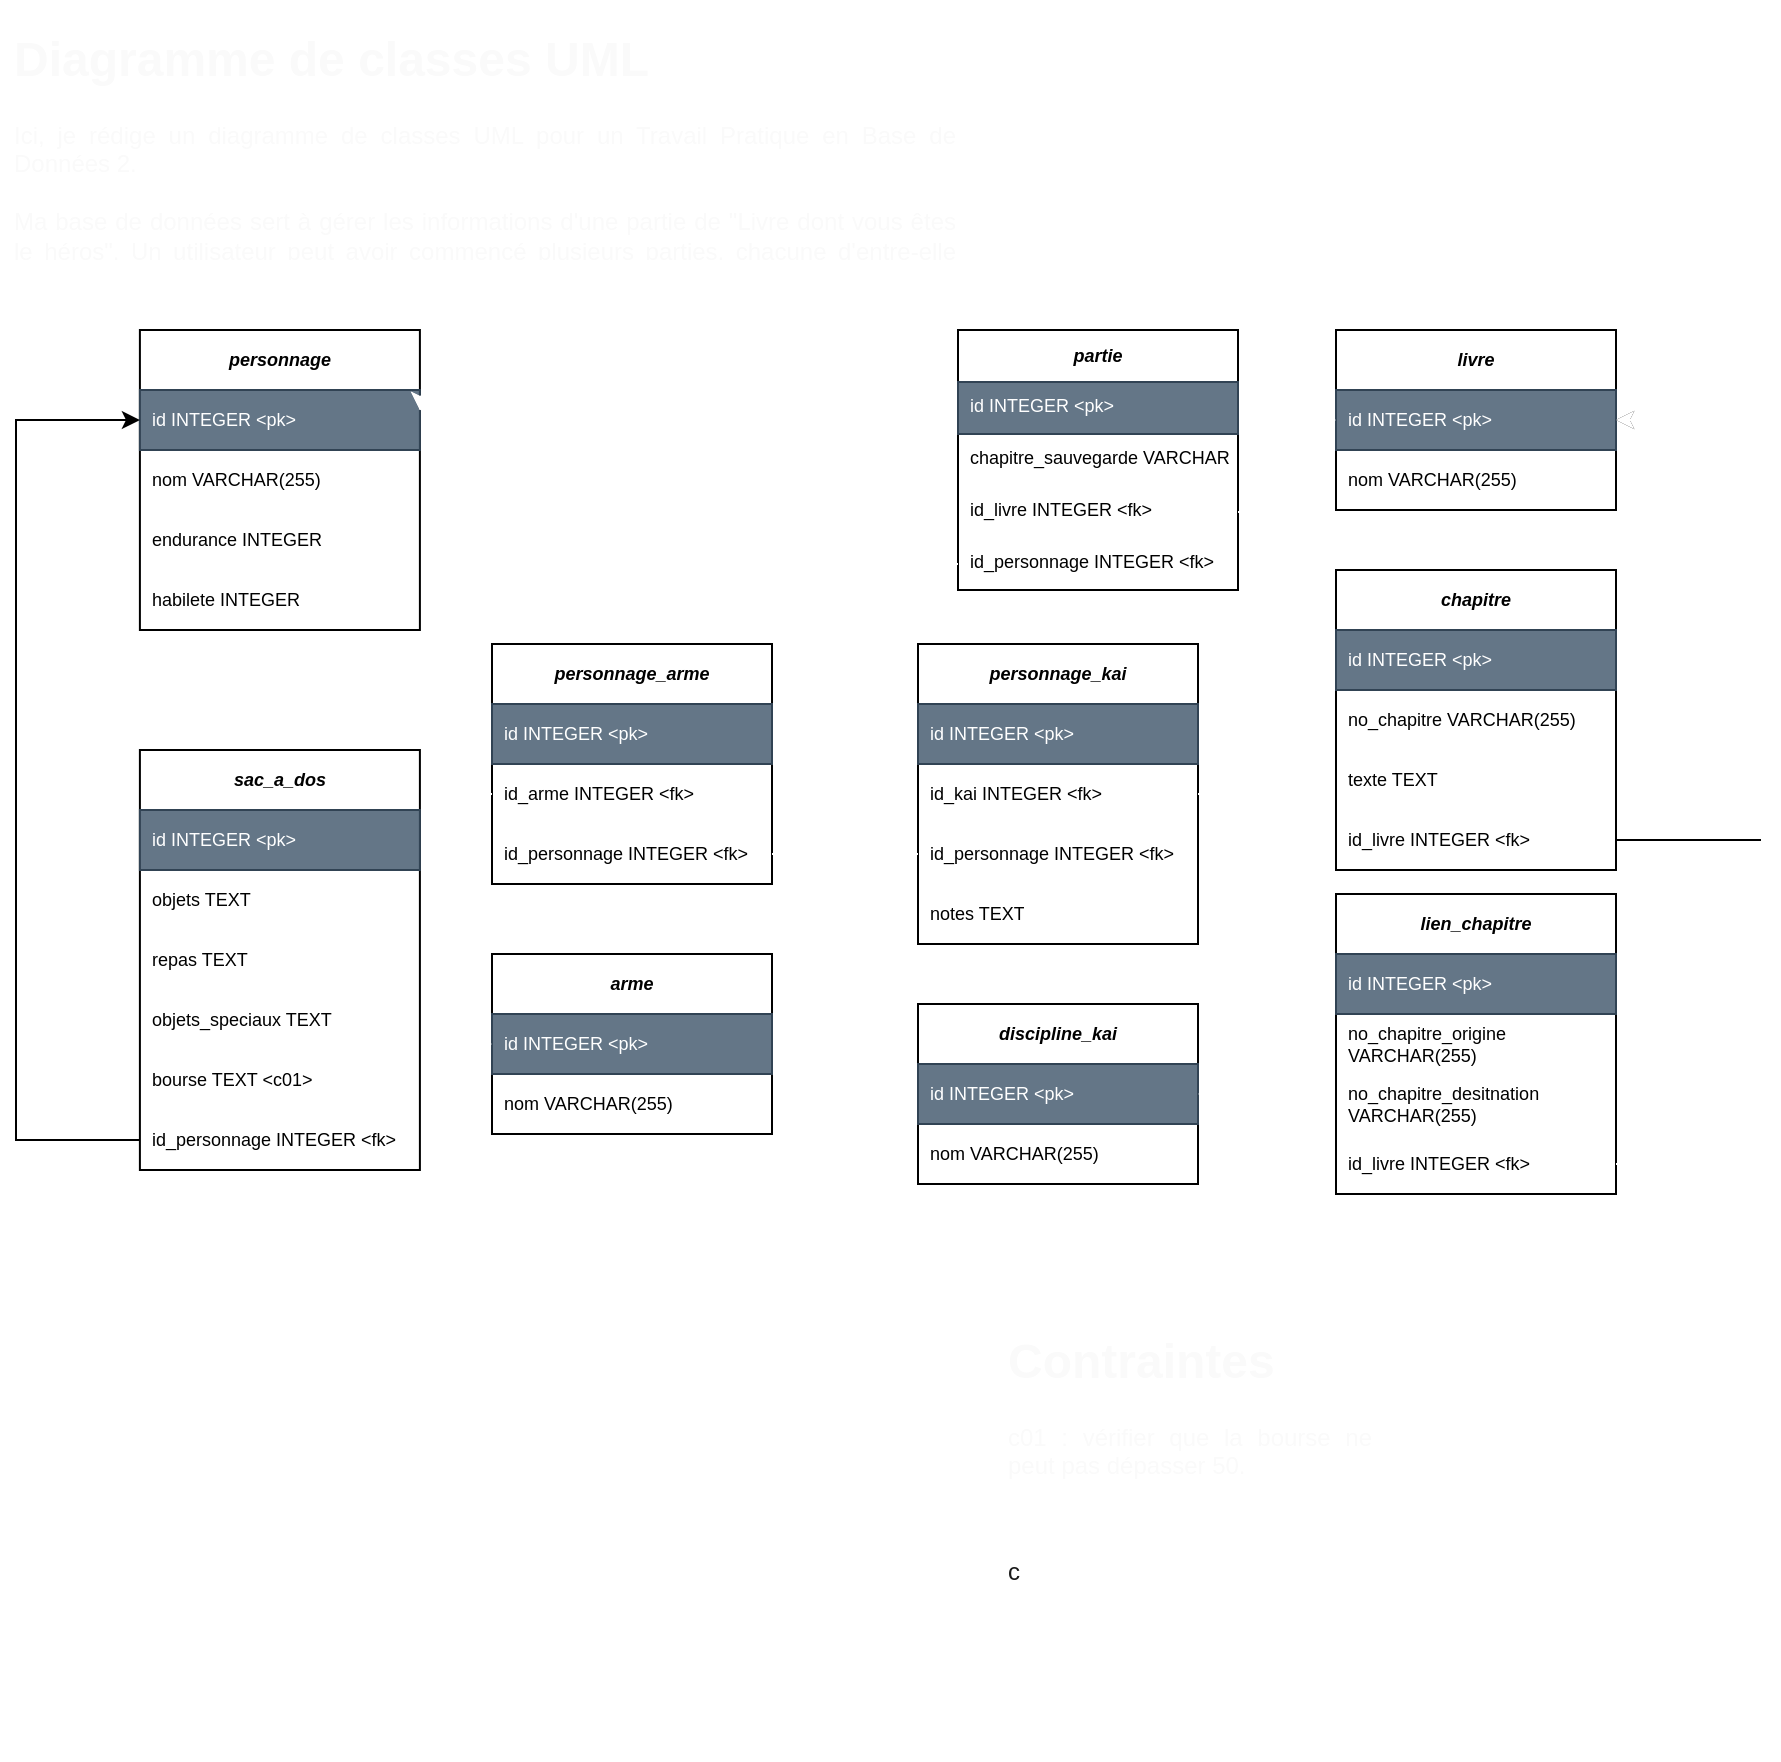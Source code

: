 <mxfile version="21.6.8" type="device">
  <diagram id="C5RBs43oDa-KdzZeNtuy" name="Page-1">
    <mxGraphModel dx="1036" dy="614" grid="0" gridSize="10" guides="1" tooltips="1" connect="1" arrows="1" fold="1" page="1" pageScale="1" pageWidth="827" pageHeight="1169" math="0" shadow="0">
      <root>
        <mxCell id="WIyWlLk6GJQsqaUBKTNV-0" />
        <mxCell id="WIyWlLk6GJQsqaUBKTNV-1" parent="WIyWlLk6GJQsqaUBKTNV-0" />
        <mxCell id="rBanrbeXsmEmwgRbvLHG-98" value="partie" style="swimlane;fontStyle=3;childLayout=stackLayout;horizontal=1;startSize=26;fillColor=none;horizontalStack=0;resizeParent=1;resizeParentMax=0;resizeLast=0;collapsible=1;marginBottom=0;whiteSpace=wrap;html=1;fontSize=9;" parent="WIyWlLk6GJQsqaUBKTNV-1" vertex="1">
          <mxGeometry x="489" y="167" width="140" height="130" as="geometry" />
        </mxCell>
        <mxCell id="rBanrbeXsmEmwgRbvLHG-99" value="id INTEGER &amp;lt;pk&amp;gt;" style="text;strokeColor=#314354;fillColor=#647687;align=left;verticalAlign=top;spacingLeft=4;spacingRight=4;overflow=hidden;rotatable=0;points=[[0,0.5],[1,0.5]];portConstraint=eastwest;whiteSpace=wrap;html=1;fontColor=#ffffff;fontSize=9;" parent="rBanrbeXsmEmwgRbvLHG-98" vertex="1">
          <mxGeometry y="26" width="140" height="26" as="geometry" />
        </mxCell>
        <mxCell id="rBanrbeXsmEmwgRbvLHG-218" value="chapitre_sauvegarde&amp;nbsp;VARCHAR(255)" style="text;align=left;verticalAlign=top;spacingLeft=4;spacingRight=4;overflow=hidden;rotatable=0;points=[[0,0.5],[1,0.5]];portConstraint=eastwest;whiteSpace=wrap;html=1;fontSize=9;" parent="rBanrbeXsmEmwgRbvLHG-98" vertex="1">
          <mxGeometry y="52" width="140" height="26" as="geometry" />
        </mxCell>
        <mxCell id="rBanrbeXsmEmwgRbvLHG-219" value="id_livre INTEGER &amp;lt;fk&amp;gt;" style="text;align=left;verticalAlign=top;spacingLeft=4;spacingRight=4;overflow=hidden;rotatable=0;points=[[0,0.5],[1,0.5]];portConstraint=eastwest;whiteSpace=wrap;html=1;fontSize=9;" parent="rBanrbeXsmEmwgRbvLHG-98" vertex="1">
          <mxGeometry y="78" width="140" height="26" as="geometry" />
        </mxCell>
        <mxCell id="rBanrbeXsmEmwgRbvLHG-220" value="id_personnage INTEGER &amp;lt;fk&amp;gt;" style="text;align=left;verticalAlign=top;spacingLeft=4;spacingRight=4;overflow=hidden;rotatable=0;points=[[0,0.5],[1,0.5]];portConstraint=eastwest;whiteSpace=wrap;html=1;fontSize=9;" parent="rBanrbeXsmEmwgRbvLHG-98" vertex="1">
          <mxGeometry y="104" width="140" height="26" as="geometry" />
        </mxCell>
        <mxCell id="rBanrbeXsmEmwgRbvLHG-102" value="livre" style="swimlane;fontStyle=3;childLayout=stackLayout;horizontal=1;startSize=30;horizontalStack=0;resizeParent=1;resizeParentMax=0;resizeLast=0;collapsible=1;marginBottom=0;whiteSpace=wrap;html=1;fontSize=9;" parent="WIyWlLk6GJQsqaUBKTNV-1" vertex="1">
          <mxGeometry x="678" y="167" width="140" height="90" as="geometry" />
        </mxCell>
        <mxCell id="rBanrbeXsmEmwgRbvLHG-103" value="id INTEGER &amp;lt;pk&amp;gt;" style="text;strokeColor=#314354;fillColor=#647687;align=left;verticalAlign=middle;spacingLeft=4;spacingRight=4;overflow=hidden;points=[[0,0.5],[1,0.5]];portConstraint=eastwest;rotatable=0;whiteSpace=wrap;html=1;fontColor=#ffffff;fontSize=9;" parent="rBanrbeXsmEmwgRbvLHG-102" vertex="1">
          <mxGeometry y="30" width="140" height="30" as="geometry" />
        </mxCell>
        <mxCell id="rBanrbeXsmEmwgRbvLHG-104" value="nom VARCHAR(255)" style="text;strokeColor=none;fillColor=none;align=left;verticalAlign=middle;spacingLeft=4;spacingRight=4;overflow=hidden;points=[[0,0.5],[1,0.5]];portConstraint=eastwest;rotatable=0;whiteSpace=wrap;html=1;fontSize=9;" parent="rBanrbeXsmEmwgRbvLHG-102" vertex="1">
          <mxGeometry y="60" width="140" height="30" as="geometry" />
        </mxCell>
        <mxCell id="rBanrbeXsmEmwgRbvLHG-106" value="chapitre" style="swimlane;fontStyle=3;childLayout=stackLayout;horizontal=1;startSize=30;horizontalStack=0;resizeParent=1;resizeParentMax=0;resizeLast=0;collapsible=1;marginBottom=0;whiteSpace=wrap;html=1;fontSize=9;" parent="WIyWlLk6GJQsqaUBKTNV-1" vertex="1">
          <mxGeometry x="678" y="287" width="140" height="150" as="geometry" />
        </mxCell>
        <mxCell id="rBanrbeXsmEmwgRbvLHG-107" value="id INTEGER &amp;lt;pk&amp;gt;" style="text;strokeColor=#314354;fillColor=#647687;align=left;verticalAlign=middle;spacingLeft=4;spacingRight=4;overflow=hidden;points=[[0,0.5],[1,0.5]];portConstraint=eastwest;rotatable=0;whiteSpace=wrap;html=1;fontColor=#ffffff;fontSize=9;" parent="rBanrbeXsmEmwgRbvLHG-106" vertex="1">
          <mxGeometry y="30" width="140" height="30" as="geometry" />
        </mxCell>
        <mxCell id="rBanrbeXsmEmwgRbvLHG-236" value="no_chapitre VARCHAR(255)" style="text;strokeColor=none;fillColor=none;align=left;verticalAlign=middle;spacingLeft=4;spacingRight=4;overflow=hidden;points=[[0,0.5],[1,0.5]];portConstraint=eastwest;rotatable=0;whiteSpace=wrap;html=1;fontSize=9;" parent="rBanrbeXsmEmwgRbvLHG-106" vertex="1">
          <mxGeometry y="60" width="140" height="30" as="geometry" />
        </mxCell>
        <mxCell id="rBanrbeXsmEmwgRbvLHG-109" value="texte TEXT" style="text;strokeColor=none;fillColor=none;align=left;verticalAlign=middle;spacingLeft=4;spacingRight=4;overflow=hidden;points=[[0,0.5],[1,0.5]];portConstraint=eastwest;rotatable=0;whiteSpace=wrap;html=1;fontSize=9;" parent="rBanrbeXsmEmwgRbvLHG-106" vertex="1">
          <mxGeometry y="90" width="140" height="30" as="geometry" />
        </mxCell>
        <mxCell id="rBanrbeXsmEmwgRbvLHG-108" value="id_livre INTEGER &amp;lt;fk&amp;gt;" style="text;strokeColor=none;fillColor=none;align=left;verticalAlign=middle;spacingLeft=4;spacingRight=4;overflow=hidden;points=[[0,0.5],[1,0.5]];portConstraint=eastwest;rotatable=0;whiteSpace=wrap;html=1;fontSize=9;" parent="rBanrbeXsmEmwgRbvLHG-106" vertex="1">
          <mxGeometry y="120" width="140" height="30" as="geometry" />
        </mxCell>
        <mxCell id="rBanrbeXsmEmwgRbvLHG-134" value="personnage" style="swimlane;fontStyle=3;childLayout=stackLayout;horizontal=1;startSize=30;horizontalStack=0;resizeParent=1;resizeParentMax=0;resizeLast=0;collapsible=1;marginBottom=0;whiteSpace=wrap;html=1;fontSize=9;" parent="WIyWlLk6GJQsqaUBKTNV-1" vertex="1">
          <mxGeometry x="79.95" y="167" width="140" height="150" as="geometry" />
        </mxCell>
        <mxCell id="rBanrbeXsmEmwgRbvLHG-135" value="id INTEGER &amp;lt;pk&amp;gt;" style="text;strokeColor=#314354;fillColor=#647687;align=left;verticalAlign=middle;spacingLeft=4;spacingRight=4;overflow=hidden;points=[[0,0.5],[1,0.5]];portConstraint=eastwest;rotatable=0;whiteSpace=wrap;html=1;fontColor=#ffffff;fontSize=9;" parent="rBanrbeXsmEmwgRbvLHG-134" vertex="1">
          <mxGeometry y="30" width="140" height="30" as="geometry" />
        </mxCell>
        <mxCell id="rBanrbeXsmEmwgRbvLHG-136" value="nom VARCHAR(255)" style="text;strokeColor=none;fillColor=none;align=left;verticalAlign=middle;spacingLeft=4;spacingRight=4;overflow=hidden;points=[[0,0.5],[1,0.5]];portConstraint=eastwest;rotatable=0;whiteSpace=wrap;html=1;fontSize=9;" parent="rBanrbeXsmEmwgRbvLHG-134" vertex="1">
          <mxGeometry y="60" width="140" height="30" as="geometry" />
        </mxCell>
        <mxCell id="pWIpgDDH-Ss4ynfI_dkX-6" value="endurance INTEGER" style="text;strokeColor=none;fillColor=none;align=left;verticalAlign=middle;spacingLeft=4;spacingRight=4;overflow=hidden;points=[[0,0.5],[1,0.5]];portConstraint=eastwest;rotatable=0;whiteSpace=wrap;html=1;fontSize=9;" parent="rBanrbeXsmEmwgRbvLHG-134" vertex="1">
          <mxGeometry y="90" width="140" height="30" as="geometry" />
        </mxCell>
        <mxCell id="pWIpgDDH-Ss4ynfI_dkX-7" value="habilete INTEGER" style="text;strokeColor=none;fillColor=none;align=left;verticalAlign=middle;spacingLeft=4;spacingRight=4;overflow=hidden;points=[[0,0.5],[1,0.5]];portConstraint=eastwest;rotatable=0;whiteSpace=wrap;html=1;fontSize=9;" parent="rBanrbeXsmEmwgRbvLHG-134" vertex="1">
          <mxGeometry y="120" width="140" height="30" as="geometry" />
        </mxCell>
        <mxCell id="rBanrbeXsmEmwgRbvLHG-167" value="sac_a_dos" style="swimlane;fontStyle=3;childLayout=stackLayout;horizontal=1;startSize=30;horizontalStack=0;resizeParent=1;resizeParentMax=0;resizeLast=0;collapsible=1;marginBottom=0;whiteSpace=wrap;html=1;fontSize=9;" parent="WIyWlLk6GJQsqaUBKTNV-1" vertex="1">
          <mxGeometry x="79.95" y="377" width="140" height="210" as="geometry" />
        </mxCell>
        <mxCell id="rBanrbeXsmEmwgRbvLHG-168" value="id INTEGER &amp;lt;pk&amp;gt;" style="text;strokeColor=#314354;fillColor=#647687;align=left;verticalAlign=middle;spacingLeft=4;spacingRight=4;overflow=hidden;points=[[0,0.5],[1,0.5]];portConstraint=eastwest;rotatable=0;whiteSpace=wrap;html=1;fontColor=#ffffff;fontSize=9;" parent="rBanrbeXsmEmwgRbvLHG-167" vertex="1">
          <mxGeometry y="30" width="140" height="30" as="geometry" />
        </mxCell>
        <mxCell id="pWIpgDDH-Ss4ynfI_dkX-8" value="objets TEXT&amp;nbsp;" style="text;strokeColor=none;fillColor=none;align=left;verticalAlign=middle;spacingLeft=4;spacingRight=4;overflow=hidden;points=[[0,0.5],[1,0.5]];portConstraint=eastwest;rotatable=0;whiteSpace=wrap;html=1;fontSize=9;" parent="rBanrbeXsmEmwgRbvLHG-167" vertex="1">
          <mxGeometry y="60" width="140" height="30" as="geometry" />
        </mxCell>
        <mxCell id="pWIpgDDH-Ss4ynfI_dkX-9" value="repas TEXT" style="text;strokeColor=none;fillColor=none;align=left;verticalAlign=middle;spacingLeft=4;spacingRight=4;overflow=hidden;points=[[0,0.5],[1,0.5]];portConstraint=eastwest;rotatable=0;whiteSpace=wrap;html=1;fontSize=9;" parent="rBanrbeXsmEmwgRbvLHG-167" vertex="1">
          <mxGeometry y="90" width="140" height="30" as="geometry" />
        </mxCell>
        <mxCell id="pWIpgDDH-Ss4ynfI_dkX-10" value="objets_speciaux TEXT" style="text;strokeColor=none;fillColor=none;align=left;verticalAlign=middle;spacingLeft=4;spacingRight=4;overflow=hidden;points=[[0,0.5],[1,0.5]];portConstraint=eastwest;rotatable=0;whiteSpace=wrap;html=1;fontSize=9;" parent="rBanrbeXsmEmwgRbvLHG-167" vertex="1">
          <mxGeometry y="120" width="140" height="30" as="geometry" />
        </mxCell>
        <mxCell id="pWIpgDDH-Ss4ynfI_dkX-12" value="bourse TEXT &amp;lt;c01&amp;gt;" style="text;strokeColor=none;fillColor=none;align=left;verticalAlign=middle;spacingLeft=4;spacingRight=4;overflow=hidden;points=[[0,0.5],[1,0.5]];portConstraint=eastwest;rotatable=0;whiteSpace=wrap;html=1;fontSize=9;" parent="rBanrbeXsmEmwgRbvLHG-167" vertex="1">
          <mxGeometry y="150" width="140" height="30" as="geometry" />
        </mxCell>
        <mxCell id="rBanrbeXsmEmwgRbvLHG-171" value="id_personnage INTEGER &amp;lt;fk&amp;gt;" style="text;strokeColor=none;fillColor=none;align=left;verticalAlign=middle;spacingLeft=4;spacingRight=4;overflow=hidden;points=[[0,0.5],[1,0.5]];portConstraint=eastwest;rotatable=0;whiteSpace=wrap;html=1;fontSize=9;" parent="rBanrbeXsmEmwgRbvLHG-167" vertex="1">
          <mxGeometry y="180" width="140" height="30" as="geometry" />
        </mxCell>
        <mxCell id="rBanrbeXsmEmwgRbvLHG-209" style="edgeStyle=orthogonalEdgeStyle;rounded=0;orthogonalLoop=1;jettySize=auto;html=1;entryX=1;entryY=0.5;entryDx=0;entryDy=0;fontSize=9;exitX=1;exitY=0.5;exitDx=0;exitDy=0;" parent="WIyWlLk6GJQsqaUBKTNV-1" source="rBanrbeXsmEmwgRbvLHG-108" target="rBanrbeXsmEmwgRbvLHG-102" edge="1">
          <mxGeometry relative="1" as="geometry">
            <Array as="points">
              <mxPoint x="891" y="422" />
              <mxPoint x="891" y="212" />
            </Array>
          </mxGeometry>
        </mxCell>
        <mxCell id="rBanrbeXsmEmwgRbvLHG-238" style="edgeStyle=orthogonalEdgeStyle;rounded=0;orthogonalLoop=1;jettySize=auto;html=1;entryX=0;entryY=0.5;entryDx=0;entryDy=0;" parent="WIyWlLk6GJQsqaUBKTNV-1" edge="1">
          <mxGeometry relative="1" as="geometry">
            <mxPoint x="400" y="1500.04" as="sourcePoint" />
          </mxGeometry>
        </mxCell>
        <mxCell id="rBanrbeXsmEmwgRbvLHG-242" style="edgeStyle=orthogonalEdgeStyle;rounded=0;orthogonalLoop=1;jettySize=auto;html=1;entryX=0;entryY=0.5;entryDx=0;entryDy=0;" parent="WIyWlLk6GJQsqaUBKTNV-1" edge="1">
          <mxGeometry relative="1" as="geometry">
            <mxPoint x="450" y="1620" as="targetPoint" />
          </mxGeometry>
        </mxCell>
        <mxCell id="rBanrbeXsmEmwgRbvLHG-243" style="edgeStyle=orthogonalEdgeStyle;rounded=0;orthogonalLoop=1;jettySize=auto;html=1;fontSize=9;exitX=0;exitY=0.5;exitDx=0;exitDy=0;entryX=0;entryY=0.5;entryDx=0;entryDy=0;" parent="WIyWlLk6GJQsqaUBKTNV-1" source="rBanrbeXsmEmwgRbvLHG-171" target="rBanrbeXsmEmwgRbvLHG-135" edge="1">
          <mxGeometry relative="1" as="geometry">
            <mxPoint x="42" y="224" as="targetPoint" />
            <Array as="points">
              <mxPoint x="18" y="572" />
              <mxPoint x="18" y="212" />
            </Array>
          </mxGeometry>
        </mxCell>
        <mxCell id="pWIpgDDH-Ss4ynfI_dkX-16" style="edgeStyle=orthogonalEdgeStyle;rounded=0;orthogonalLoop=1;jettySize=auto;html=1;entryX=0;entryY=0.5;entryDx=0;entryDy=0;strokeColor=#FFFFFF;fontColor=#FFFFFF;fontSize=9;" parent="WIyWlLk6GJQsqaUBKTNV-1" source="rBanrbeXsmEmwgRbvLHG-219" target="rBanrbeXsmEmwgRbvLHG-102" edge="1">
          <mxGeometry relative="1" as="geometry" />
        </mxCell>
        <mxCell id="pWIpgDDH-Ss4ynfI_dkX-17" style="edgeStyle=orthogonalEdgeStyle;rounded=0;orthogonalLoop=1;jettySize=auto;html=1;entryX=0.995;entryY=0.317;entryDx=0;entryDy=0;entryPerimeter=0;strokeColor=#FFFFFF;fontColor=#FFFFFF;fontSize=9;" parent="WIyWlLk6GJQsqaUBKTNV-1" source="rBanrbeXsmEmwgRbvLHG-220" target="rBanrbeXsmEmwgRbvLHG-135" edge="1">
          <mxGeometry relative="1" as="geometry">
            <Array as="points">
              <mxPoint x="332" y="284" />
              <mxPoint x="332" y="207" />
            </Array>
          </mxGeometry>
        </mxCell>
        <mxCell id="pWIpgDDH-Ss4ynfI_dkX-18" value="&lt;h1 style=&quot;text-align: justify;&quot;&gt;&lt;font color=&quot;#fafafa&quot;&gt;Diagramme de classes UML&lt;/font&gt;&lt;/h1&gt;&lt;div style=&quot;text-align: justify;&quot;&gt;&lt;font color=&quot;#fafafa&quot;&gt;Ici, je rédige un diagramme de classes UML pour un Travail Pratique en Base de Données 2.&amp;nbsp;&lt;/font&gt;&lt;/div&gt;&lt;div style=&quot;text-align: justify;&quot;&gt;&lt;font color=&quot;#fafafa&quot;&gt;&lt;br&gt;&lt;/font&gt;&lt;/div&gt;&lt;div style=&quot;text-align: justify;&quot;&gt;&lt;font color=&quot;#fafafa&quot;&gt;Ma base de données sert à gérer les informations d&#39;une partie de &quot;Livre dont vous êtes le héros&quot;. Un utilisateur peut avoir commencé plusieurs parties, chacune d&#39;entre-elle concerne un livre et un personnage. Le livre possède des chapitres. Le personnage possède un sac à dos.&lt;/font&gt;&lt;/div&gt;" style="text;html=1;strokeColor=none;fillColor=none;spacing=5;spacingTop=-20;whiteSpace=wrap;overflow=hidden;rounded=0;fontColor=#1A1A1A;" parent="WIyWlLk6GJQsqaUBKTNV-1" vertex="1">
          <mxGeometry x="12" y="12" width="479" height="120" as="geometry" />
        </mxCell>
        <mxCell id="pWIpgDDH-Ss4ynfI_dkX-19" value="&lt;h1 style=&quot;text-align: justify;&quot;&gt;&lt;font color=&quot;#fafafa&quot;&gt;Contraintes&lt;/font&gt;&lt;/h1&gt;&lt;p style=&quot;text-align: justify;&quot;&gt;&lt;font color=&quot;#fafafa&quot;&gt;c01 : vérifier que la bourse ne peut pas dépasser 50.&lt;/font&gt;&lt;/p&gt;&lt;p style=&quot;text-align: justify;&quot;&gt;&lt;font color=&quot;#fafafa&quot;&gt;&lt;br&gt;&lt;/font&gt;&lt;/p&gt;&lt;p style=&quot;text-align: justify;&quot;&gt;c&lt;/p&gt;&lt;p style=&quot;text-align: justify;&quot;&gt;&lt;font color=&quot;#fafafa&quot;&gt;&lt;br&gt;&lt;/font&gt;&lt;/p&gt;&lt;p style=&quot;text-align: justify;&quot;&gt;&lt;font color=&quot;#fafafa&quot;&gt;&lt;br&gt;&lt;/font&gt;&lt;/p&gt;" style="text;html=1;strokeColor=none;fillColor=none;spacing=5;spacingTop=-20;whiteSpace=wrap;overflow=hidden;rounded=0;fontColor=#1A1A1A;" parent="WIyWlLk6GJQsqaUBKTNV-1" vertex="1">
          <mxGeometry x="509" y="663" width="190" height="219" as="geometry" />
        </mxCell>
        <mxCell id="pWIpgDDH-Ss4ynfI_dkX-24" value="discipline_kai" style="swimlane;fontStyle=3;childLayout=stackLayout;horizontal=1;startSize=30;horizontalStack=0;resizeParent=1;resizeParentMax=0;resizeLast=0;collapsible=1;marginBottom=0;whiteSpace=wrap;html=1;fontSize=9;" parent="WIyWlLk6GJQsqaUBKTNV-1" vertex="1">
          <mxGeometry x="469" y="504" width="140" height="90" as="geometry" />
        </mxCell>
        <mxCell id="pWIpgDDH-Ss4ynfI_dkX-25" value="id INTEGER &amp;lt;pk&amp;gt;" style="text;strokeColor=#314354;fillColor=#647687;align=left;verticalAlign=middle;spacingLeft=4;spacingRight=4;overflow=hidden;points=[[0,0.5],[1,0.5]];portConstraint=eastwest;rotatable=0;whiteSpace=wrap;html=1;fontColor=#ffffff;fontSize=9;" parent="pWIpgDDH-Ss4ynfI_dkX-24" vertex="1">
          <mxGeometry y="30" width="140" height="30" as="geometry" />
        </mxCell>
        <mxCell id="pWIpgDDH-Ss4ynfI_dkX-26" value="nom VARCHAR(255)" style="text;strokeColor=none;fillColor=none;align=left;verticalAlign=middle;spacingLeft=4;spacingRight=4;overflow=hidden;points=[[0,0.5],[1,0.5]];portConstraint=eastwest;rotatable=0;whiteSpace=wrap;html=1;fontSize=9;" parent="pWIpgDDH-Ss4ynfI_dkX-24" vertex="1">
          <mxGeometry y="60" width="140" height="30" as="geometry" />
        </mxCell>
        <mxCell id="pWIpgDDH-Ss4ynfI_dkX-31" value="arme" style="swimlane;fontStyle=3;childLayout=stackLayout;horizontal=1;startSize=30;horizontalStack=0;resizeParent=1;resizeParentMax=0;resizeLast=0;collapsible=1;marginBottom=0;whiteSpace=wrap;html=1;fontSize=9;" parent="WIyWlLk6GJQsqaUBKTNV-1" vertex="1">
          <mxGeometry x="256" y="479" width="140" height="90" as="geometry" />
        </mxCell>
        <mxCell id="pWIpgDDH-Ss4ynfI_dkX-32" value="id INTEGER &amp;lt;pk&amp;gt;" style="text;strokeColor=#314354;fillColor=#647687;align=left;verticalAlign=middle;spacingLeft=4;spacingRight=4;overflow=hidden;points=[[0,0.5],[1,0.5]];portConstraint=eastwest;rotatable=0;whiteSpace=wrap;html=1;fontColor=#ffffff;fontSize=9;" parent="pWIpgDDH-Ss4ynfI_dkX-31" vertex="1">
          <mxGeometry y="30" width="140" height="30" as="geometry" />
        </mxCell>
        <mxCell id="pWIpgDDH-Ss4ynfI_dkX-33" value="nom VARCHAR(255)" style="text;strokeColor=none;fillColor=none;align=left;verticalAlign=middle;spacingLeft=4;spacingRight=4;overflow=hidden;points=[[0,0.5],[1,0.5]];portConstraint=eastwest;rotatable=0;whiteSpace=wrap;html=1;fontSize=9;" parent="pWIpgDDH-Ss4ynfI_dkX-31" vertex="1">
          <mxGeometry y="60" width="140" height="30" as="geometry" />
        </mxCell>
        <mxCell id="pWIpgDDH-Ss4ynfI_dkX-36" value="personnage_arme" style="swimlane;fontStyle=3;childLayout=stackLayout;horizontal=1;startSize=30;horizontalStack=0;resizeParent=1;resizeParentMax=0;resizeLast=0;collapsible=1;marginBottom=0;whiteSpace=wrap;html=1;fontSize=9;" parent="WIyWlLk6GJQsqaUBKTNV-1" vertex="1">
          <mxGeometry x="256" y="324" width="140" height="120" as="geometry" />
        </mxCell>
        <mxCell id="pWIpgDDH-Ss4ynfI_dkX-37" value="id INTEGER &amp;lt;pk&amp;gt;" style="text;strokeColor=#314354;fillColor=#647687;align=left;verticalAlign=middle;spacingLeft=4;spacingRight=4;overflow=hidden;points=[[0,0.5],[1,0.5]];portConstraint=eastwest;rotatable=0;whiteSpace=wrap;html=1;fontColor=#ffffff;fontSize=9;" parent="pWIpgDDH-Ss4ynfI_dkX-36" vertex="1">
          <mxGeometry y="30" width="140" height="30" as="geometry" />
        </mxCell>
        <mxCell id="pWIpgDDH-Ss4ynfI_dkX-38" value="id_arme INTEGER &amp;lt;fk&amp;gt;" style="text;strokeColor=none;fillColor=none;align=left;verticalAlign=middle;spacingLeft=4;spacingRight=4;overflow=hidden;points=[[0,0.5],[1,0.5]];portConstraint=eastwest;rotatable=0;whiteSpace=wrap;html=1;fontSize=9;" parent="pWIpgDDH-Ss4ynfI_dkX-36" vertex="1">
          <mxGeometry y="60" width="140" height="30" as="geometry" />
        </mxCell>
        <mxCell id="pWIpgDDH-Ss4ynfI_dkX-42" value="id_personnage INTEGER &amp;lt;fk&amp;gt;" style="text;strokeColor=none;fillColor=none;align=left;verticalAlign=middle;spacingLeft=4;spacingRight=4;overflow=hidden;points=[[0,0.5],[1,0.5]];portConstraint=eastwest;rotatable=0;whiteSpace=wrap;html=1;fontSize=9;" parent="pWIpgDDH-Ss4ynfI_dkX-36" vertex="1">
          <mxGeometry y="90" width="140" height="30" as="geometry" />
        </mxCell>
        <mxCell id="pWIpgDDH-Ss4ynfI_dkX-43" value="personnage_kai" style="swimlane;fontStyle=3;childLayout=stackLayout;horizontal=1;startSize=30;horizontalStack=0;resizeParent=1;resizeParentMax=0;resizeLast=0;collapsible=1;marginBottom=0;whiteSpace=wrap;html=1;fontSize=9;" parent="WIyWlLk6GJQsqaUBKTNV-1" vertex="1">
          <mxGeometry x="469" y="324" width="140" height="150" as="geometry" />
        </mxCell>
        <mxCell id="pWIpgDDH-Ss4ynfI_dkX-44" value="id INTEGER &amp;lt;pk&amp;gt;" style="text;strokeColor=#314354;fillColor=#647687;align=left;verticalAlign=middle;spacingLeft=4;spacingRight=4;overflow=hidden;points=[[0,0.5],[1,0.5]];portConstraint=eastwest;rotatable=0;whiteSpace=wrap;html=1;fontColor=#ffffff;fontSize=9;" parent="pWIpgDDH-Ss4ynfI_dkX-43" vertex="1">
          <mxGeometry y="30" width="140" height="30" as="geometry" />
        </mxCell>
        <mxCell id="pWIpgDDH-Ss4ynfI_dkX-45" value="id_kai INTEGER &amp;lt;fk&amp;gt;" style="text;strokeColor=none;fillColor=none;align=left;verticalAlign=middle;spacingLeft=4;spacingRight=4;overflow=hidden;points=[[0,0.5],[1,0.5]];portConstraint=eastwest;rotatable=0;whiteSpace=wrap;html=1;fontSize=9;" parent="pWIpgDDH-Ss4ynfI_dkX-43" vertex="1">
          <mxGeometry y="60" width="140" height="30" as="geometry" />
        </mxCell>
        <mxCell id="pWIpgDDH-Ss4ynfI_dkX-46" value="id_personnage INTEGER &amp;lt;fk&amp;gt;" style="text;strokeColor=none;fillColor=none;align=left;verticalAlign=middle;spacingLeft=4;spacingRight=4;overflow=hidden;points=[[0,0.5],[1,0.5]];portConstraint=eastwest;rotatable=0;whiteSpace=wrap;html=1;fontSize=9;" parent="pWIpgDDH-Ss4ynfI_dkX-43" vertex="1">
          <mxGeometry y="90" width="140" height="30" as="geometry" />
        </mxCell>
        <mxCell id="pWIpgDDH-Ss4ynfI_dkX-27" value="notes TEXT" style="text;strokeColor=none;fillColor=none;align=left;verticalAlign=middle;spacingLeft=4;spacingRight=4;overflow=hidden;points=[[0,0.5],[1,0.5]];portConstraint=eastwest;rotatable=0;whiteSpace=wrap;html=1;fontSize=9;" parent="pWIpgDDH-Ss4ynfI_dkX-43" vertex="1">
          <mxGeometry y="120" width="140" height="30" as="geometry" />
        </mxCell>
        <mxCell id="pWIpgDDH-Ss4ynfI_dkX-47" style="edgeStyle=orthogonalEdgeStyle;rounded=0;orthogonalLoop=1;jettySize=auto;html=1;strokeColor=#FFFFFF;fontColor=#FFFFFF;exitX=0;exitY=0.5;exitDx=0;exitDy=0;" parent="WIyWlLk6GJQsqaUBKTNV-1" source="pWIpgDDH-Ss4ynfI_dkX-46" edge="1">
          <mxGeometry relative="1" as="geometry">
            <mxPoint x="220" y="207" as="targetPoint" />
            <Array as="points">
              <mxPoint x="428" y="429" />
              <mxPoint x="428" y="284" />
              <mxPoint x="332" y="284" />
              <mxPoint x="332" y="206" />
              <mxPoint x="220" y="206" />
            </Array>
          </mxGeometry>
        </mxCell>
        <mxCell id="pWIpgDDH-Ss4ynfI_dkX-48" style="edgeStyle=orthogonalEdgeStyle;rounded=0;orthogonalLoop=1;jettySize=auto;html=1;strokeColor=#FFFFFF;fontColor=#FFFFFF;" parent="WIyWlLk6GJQsqaUBKTNV-1" source="pWIpgDDH-Ss4ynfI_dkX-42" edge="1">
          <mxGeometry relative="1" as="geometry">
            <mxPoint x="220" y="207" as="targetPoint" />
            <Array as="points">
              <mxPoint x="428" y="429" />
              <mxPoint x="428" y="284" />
              <mxPoint x="332" y="284" />
              <mxPoint x="332" y="206" />
              <mxPoint x="220" y="206" />
            </Array>
          </mxGeometry>
        </mxCell>
        <mxCell id="pWIpgDDH-Ss4ynfI_dkX-49" style="edgeStyle=orthogonalEdgeStyle;rounded=0;orthogonalLoop=1;jettySize=auto;html=1;entryX=0;entryY=0.5;entryDx=0;entryDy=0;strokeColor=#FFFFFF;fontColor=#FFFFFF;" parent="WIyWlLk6GJQsqaUBKTNV-1" source="pWIpgDDH-Ss4ynfI_dkX-38" target="pWIpgDDH-Ss4ynfI_dkX-32" edge="1">
          <mxGeometry relative="1" as="geometry" />
        </mxCell>
        <mxCell id="pWIpgDDH-Ss4ynfI_dkX-50" style="edgeStyle=orthogonalEdgeStyle;rounded=0;orthogonalLoop=1;jettySize=auto;html=1;entryX=1;entryY=0.5;entryDx=0;entryDy=0;strokeColor=#FFFFFF;fontColor=#FFFFFF;exitX=1;exitY=0.5;exitDx=0;exitDy=0;" parent="WIyWlLk6GJQsqaUBKTNV-1" source="pWIpgDDH-Ss4ynfI_dkX-45" target="pWIpgDDH-Ss4ynfI_dkX-25" edge="1">
          <mxGeometry relative="1" as="geometry" />
        </mxCell>
        <mxCell id="pWIpgDDH-Ss4ynfI_dkX-55" value="lien_chapitre" style="swimlane;fontStyle=3;childLayout=stackLayout;horizontal=1;startSize=30;horizontalStack=0;resizeParent=1;resizeParentMax=0;resizeLast=0;collapsible=1;marginBottom=0;whiteSpace=wrap;html=1;fontSize=9;" parent="WIyWlLk6GJQsqaUBKTNV-1" vertex="1">
          <mxGeometry x="678" y="449" width="140" height="150" as="geometry" />
        </mxCell>
        <mxCell id="pWIpgDDH-Ss4ynfI_dkX-56" value="id INTEGER &amp;lt;pk&amp;gt;" style="text;strokeColor=#314354;fillColor=#647687;align=left;verticalAlign=middle;spacingLeft=4;spacingRight=4;overflow=hidden;points=[[0,0.5],[1,0.5]];portConstraint=eastwest;rotatable=0;whiteSpace=wrap;html=1;fontColor=#ffffff;fontSize=9;" parent="pWIpgDDH-Ss4ynfI_dkX-55" vertex="1">
          <mxGeometry y="30" width="140" height="30" as="geometry" />
        </mxCell>
        <mxCell id="pWIpgDDH-Ss4ynfI_dkX-57" value="no_chapitre_origine VARCHAR(255)" style="text;strokeColor=none;fillColor=none;align=left;verticalAlign=middle;spacingLeft=4;spacingRight=4;overflow=hidden;points=[[0,0.5],[1,0.5]];portConstraint=eastwest;rotatable=0;whiteSpace=wrap;html=1;fontSize=9;" parent="pWIpgDDH-Ss4ynfI_dkX-55" vertex="1">
          <mxGeometry y="60" width="140" height="30" as="geometry" />
        </mxCell>
        <mxCell id="pWIpgDDH-Ss4ynfI_dkX-58" value="no_chapitre_desitnation VARCHAR(255)" style="text;strokeColor=none;fillColor=none;align=left;verticalAlign=middle;spacingLeft=4;spacingRight=4;overflow=hidden;points=[[0,0.5],[1,0.5]];portConstraint=eastwest;rotatable=0;whiteSpace=wrap;html=1;fontSize=9;" parent="pWIpgDDH-Ss4ynfI_dkX-55" vertex="1">
          <mxGeometry y="90" width="140" height="30" as="geometry" />
        </mxCell>
        <mxCell id="pWIpgDDH-Ss4ynfI_dkX-59" value="id_livre INTEGER &amp;lt;fk&amp;gt;" style="text;strokeColor=none;fillColor=none;align=left;verticalAlign=middle;spacingLeft=4;spacingRight=4;overflow=hidden;points=[[0,0.5],[1,0.5]];portConstraint=eastwest;rotatable=0;whiteSpace=wrap;html=1;fontSize=9;" parent="pWIpgDDH-Ss4ynfI_dkX-55" vertex="1">
          <mxGeometry y="120" width="140" height="30" as="geometry" />
        </mxCell>
        <mxCell id="pWIpgDDH-Ss4ynfI_dkX-60" style="edgeStyle=orthogonalEdgeStyle;rounded=0;orthogonalLoop=1;jettySize=auto;html=1;entryX=1;entryY=0.5;entryDx=0;entryDy=0;strokeColor=#FFFFFF;fontColor=#FFFFFF;exitX=1;exitY=0.5;exitDx=0;exitDy=0;" parent="WIyWlLk6GJQsqaUBKTNV-1" source="pWIpgDDH-Ss4ynfI_dkX-59" target="rBanrbeXsmEmwgRbvLHG-102" edge="1">
          <mxGeometry relative="1" as="geometry">
            <Array as="points">
              <mxPoint x="891" y="584" />
              <mxPoint x="891" y="212" />
            </Array>
          </mxGeometry>
        </mxCell>
      </root>
    </mxGraphModel>
  </diagram>
</mxfile>

